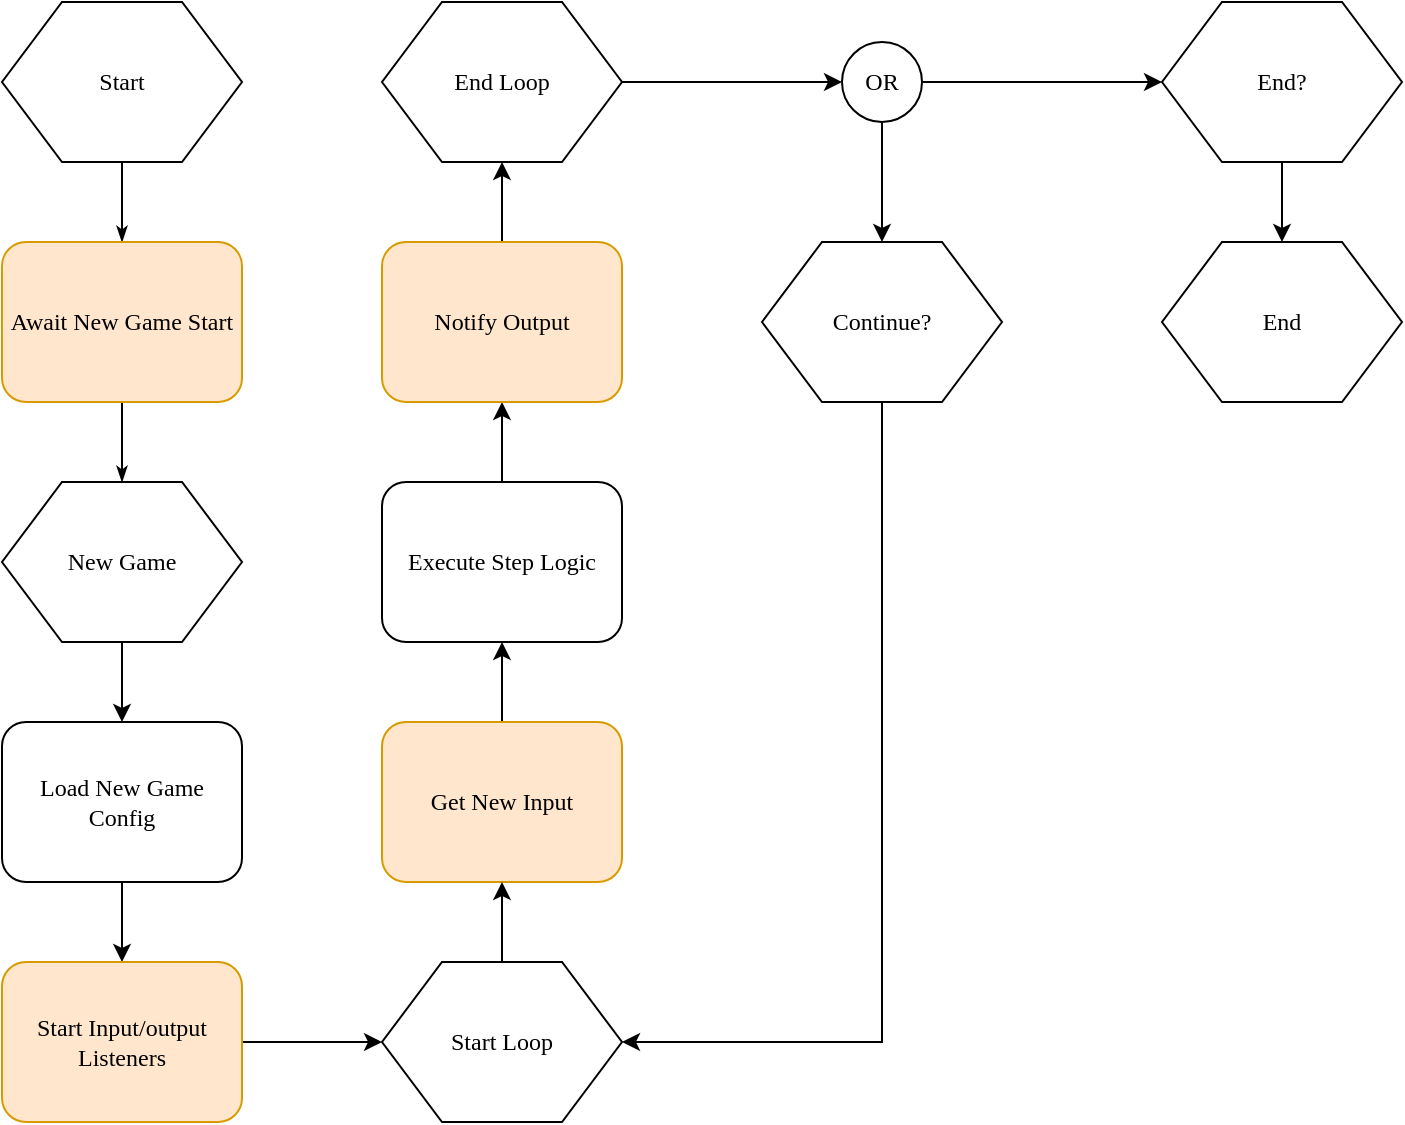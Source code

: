 <mxfile version="14.4.2" type="github">
  <diagram name="Page-1" id="8ce9d11a-91a2-4d17-14d8-a56ed91bf033">
    <mxGraphModel dx="1308" dy="896" grid="1" gridSize="10" guides="1" tooltips="1" connect="1" arrows="1" fold="1" page="1" pageScale="1" pageWidth="1100" pageHeight="850" background="#ffffff" math="0" shadow="0">
      <root>
        <mxCell id="0" />
        <mxCell id="1" parent="0" />
        <mxCell id="17ea667e15c223fc-28" style="edgeStyle=orthogonalEdgeStyle;rounded=1;html=1;labelBackgroundColor=none;startArrow=none;startFill=0;startSize=5;endArrow=classicThin;endFill=1;endSize=5;jettySize=auto;orthogonalLoop=1;strokeWidth=1;fontFamily=Verdana;fontSize=8" parent="1" source="17ea667e15c223fc-1" target="17ea667e15c223fc-2" edge="1">
          <mxGeometry relative="1" as="geometry" />
        </mxCell>
        <mxCell id="17ea667e15c223fc-1" value="Start" style="shape=hexagon;perimeter=hexagonPerimeter;whiteSpace=wrap;html=1;rounded=0;shadow=0;labelBackgroundColor=none;strokeWidth=1;fontFamily=Verdana;fontSize=12;align=center;" parent="1" vertex="1">
          <mxGeometry x="200" y="145" width="120" height="80" as="geometry" />
        </mxCell>
        <mxCell id="17ea667e15c223fc-29" style="edgeStyle=orthogonalEdgeStyle;rounded=1;html=1;labelBackgroundColor=none;startArrow=none;startFill=0;startSize=5;endArrow=classicThin;endFill=1;endSize=5;jettySize=auto;orthogonalLoop=1;strokeWidth=1;fontFamily=Verdana;fontSize=8;entryX=0.5;entryY=0;entryDx=0;entryDy=0;" parent="1" source="17ea667e15c223fc-2" target="17ea667e15c223fc-11" edge="1">
          <mxGeometry relative="1" as="geometry">
            <mxPoint x="260" y="385" as="targetPoint" />
          </mxGeometry>
        </mxCell>
        <mxCell id="17ea667e15c223fc-2" value="Await New Game Start" style="rounded=1;whiteSpace=wrap;html=1;shadow=0;labelBackgroundColor=none;strokeWidth=1;fontFamily=Verdana;fontSize=12;align=center;fillColor=#ffe6cc;strokeColor=#d79b00;" parent="1" vertex="1">
          <mxGeometry x="200" y="265" width="120" height="80" as="geometry" />
        </mxCell>
        <mxCell id="JBzAY3IJUqZfZQGEJmhK-11" value="" style="edgeStyle=orthogonalEdgeStyle;rounded=0;orthogonalLoop=1;jettySize=auto;html=1;" edge="1" parent="1" source="17ea667e15c223fc-11" target="JBzAY3IJUqZfZQGEJmhK-2">
          <mxGeometry relative="1" as="geometry" />
        </mxCell>
        <mxCell id="17ea667e15c223fc-11" value="New Game" style="shape=hexagon;perimeter=hexagonPerimeter;whiteSpace=wrap;html=1;rounded=0;shadow=0;labelBackgroundColor=none;strokeWidth=1;fontFamily=Verdana;fontSize=12;align=center;" parent="1" vertex="1">
          <mxGeometry x="200" y="385" width="120" height="80" as="geometry" />
        </mxCell>
        <mxCell id="JBzAY3IJUqZfZQGEJmhK-19" value="" style="edgeStyle=orthogonalEdgeStyle;rounded=0;orthogonalLoop=1;jettySize=auto;html=1;" edge="1" parent="1" source="17ea667e15c223fc-21" target="JBzAY3IJUqZfZQGEJmhK-9">
          <mxGeometry relative="1" as="geometry" />
        </mxCell>
        <mxCell id="JBzAY3IJUqZfZQGEJmhK-21" style="edgeStyle=orthogonalEdgeStyle;rounded=0;orthogonalLoop=1;jettySize=auto;html=1;" edge="1" parent="1" source="17ea667e15c223fc-21" target="JBzAY3IJUqZfZQGEJmhK-10">
          <mxGeometry relative="1" as="geometry" />
        </mxCell>
        <mxCell id="17ea667e15c223fc-21" value="OR" style="ellipse;whiteSpace=wrap;html=1;rounded=1;shadow=0;labelBackgroundColor=none;strokeWidth=1;fontFamily=Verdana;fontSize=12;align=center;" parent="1" vertex="1">
          <mxGeometry x="620" y="165" width="40" height="40" as="geometry" />
        </mxCell>
        <mxCell id="JBzAY3IJUqZfZQGEJmhK-12" value="" style="edgeStyle=orthogonalEdgeStyle;rounded=0;orthogonalLoop=1;jettySize=auto;html=1;" edge="1" parent="1" source="JBzAY3IJUqZfZQGEJmhK-2" target="JBzAY3IJUqZfZQGEJmhK-3">
          <mxGeometry relative="1" as="geometry" />
        </mxCell>
        <mxCell id="JBzAY3IJUqZfZQGEJmhK-2" value="Load New Game Config" style="rounded=1;whiteSpace=wrap;html=1;shadow=0;labelBackgroundColor=none;strokeWidth=1;fontFamily=Verdana;fontSize=12;align=center;" vertex="1" parent="1">
          <mxGeometry x="200" y="505" width="120" height="80" as="geometry" />
        </mxCell>
        <mxCell id="JBzAY3IJUqZfZQGEJmhK-13" value="" style="edgeStyle=orthogonalEdgeStyle;rounded=0;orthogonalLoop=1;jettySize=auto;html=1;" edge="1" parent="1" source="JBzAY3IJUqZfZQGEJmhK-3" target="JBzAY3IJUqZfZQGEJmhK-8">
          <mxGeometry relative="1" as="geometry" />
        </mxCell>
        <mxCell id="JBzAY3IJUqZfZQGEJmhK-3" value="Start Input/output Listeners" style="rounded=1;whiteSpace=wrap;html=1;shadow=0;labelBackgroundColor=none;strokeWidth=1;fontFamily=Verdana;fontSize=12;align=center;fillColor=#ffe6cc;strokeColor=#d79b00;" vertex="1" parent="1">
          <mxGeometry x="200" y="625" width="120" height="80" as="geometry" />
        </mxCell>
        <mxCell id="JBzAY3IJUqZfZQGEJmhK-18" value="" style="edgeStyle=orthogonalEdgeStyle;rounded=0;orthogonalLoop=1;jettySize=auto;html=1;" edge="1" parent="1" source="JBzAY3IJUqZfZQGEJmhK-4" target="17ea667e15c223fc-21">
          <mxGeometry relative="1" as="geometry" />
        </mxCell>
        <mxCell id="JBzAY3IJUqZfZQGEJmhK-4" value="End Loop" style="shape=hexagon;perimeter=hexagonPerimeter;whiteSpace=wrap;html=1;rounded=0;shadow=0;labelBackgroundColor=none;strokeWidth=1;fontFamily=Verdana;fontSize=12;align=center;" vertex="1" parent="1">
          <mxGeometry x="390" y="145" width="120" height="80" as="geometry" />
        </mxCell>
        <mxCell id="JBzAY3IJUqZfZQGEJmhK-15" value="" style="edgeStyle=orthogonalEdgeStyle;rounded=0;orthogonalLoop=1;jettySize=auto;html=1;" edge="1" parent="1" source="JBzAY3IJUqZfZQGEJmhK-5" target="JBzAY3IJUqZfZQGEJmhK-6">
          <mxGeometry relative="1" as="geometry" />
        </mxCell>
        <mxCell id="JBzAY3IJUqZfZQGEJmhK-5" value="Get New Input" style="rounded=1;whiteSpace=wrap;html=1;shadow=0;labelBackgroundColor=none;strokeWidth=1;fontFamily=Verdana;fontSize=12;align=center;fillColor=#ffe6cc;strokeColor=#d79b00;" vertex="1" parent="1">
          <mxGeometry x="390" y="505" width="120" height="80" as="geometry" />
        </mxCell>
        <mxCell id="JBzAY3IJUqZfZQGEJmhK-16" value="" style="edgeStyle=orthogonalEdgeStyle;rounded=0;orthogonalLoop=1;jettySize=auto;html=1;" edge="1" parent="1" source="JBzAY3IJUqZfZQGEJmhK-6" target="JBzAY3IJUqZfZQGEJmhK-7">
          <mxGeometry relative="1" as="geometry" />
        </mxCell>
        <mxCell id="JBzAY3IJUqZfZQGEJmhK-6" value="Execute Step Logic" style="rounded=1;whiteSpace=wrap;html=1;shadow=0;labelBackgroundColor=none;strokeWidth=1;fontFamily=Verdana;fontSize=12;align=center;" vertex="1" parent="1">
          <mxGeometry x="390" y="385" width="120" height="80" as="geometry" />
        </mxCell>
        <mxCell id="JBzAY3IJUqZfZQGEJmhK-17" value="" style="edgeStyle=orthogonalEdgeStyle;rounded=0;orthogonalLoop=1;jettySize=auto;html=1;" edge="1" parent="1" source="JBzAY3IJUqZfZQGEJmhK-7" target="JBzAY3IJUqZfZQGEJmhK-4">
          <mxGeometry relative="1" as="geometry" />
        </mxCell>
        <mxCell id="JBzAY3IJUqZfZQGEJmhK-7" value="Notify Output" style="rounded=1;whiteSpace=wrap;html=1;shadow=0;labelBackgroundColor=none;strokeWidth=1;fontFamily=Verdana;fontSize=12;align=center;fillColor=#ffe6cc;strokeColor=#d79b00;" vertex="1" parent="1">
          <mxGeometry x="390" y="265" width="120" height="80" as="geometry" />
        </mxCell>
        <mxCell id="JBzAY3IJUqZfZQGEJmhK-14" value="" style="edgeStyle=orthogonalEdgeStyle;rounded=0;orthogonalLoop=1;jettySize=auto;html=1;" edge="1" parent="1" source="JBzAY3IJUqZfZQGEJmhK-8" target="JBzAY3IJUqZfZQGEJmhK-5">
          <mxGeometry relative="1" as="geometry" />
        </mxCell>
        <mxCell id="JBzAY3IJUqZfZQGEJmhK-8" value="Start Loop" style="shape=hexagon;perimeter=hexagonPerimeter;whiteSpace=wrap;html=1;rounded=0;shadow=0;labelBackgroundColor=none;strokeWidth=1;fontFamily=Verdana;fontSize=12;align=center;" vertex="1" parent="1">
          <mxGeometry x="390" y="625" width="120" height="80" as="geometry" />
        </mxCell>
        <mxCell id="JBzAY3IJUqZfZQGEJmhK-20" style="edgeStyle=orthogonalEdgeStyle;rounded=0;orthogonalLoop=1;jettySize=auto;html=1;" edge="1" parent="1" source="JBzAY3IJUqZfZQGEJmhK-9" target="JBzAY3IJUqZfZQGEJmhK-8">
          <mxGeometry relative="1" as="geometry">
            <Array as="points">
              <mxPoint x="640" y="665" />
            </Array>
          </mxGeometry>
        </mxCell>
        <mxCell id="JBzAY3IJUqZfZQGEJmhK-9" value="Continue?" style="shape=hexagon;perimeter=hexagonPerimeter;whiteSpace=wrap;html=1;rounded=0;shadow=0;labelBackgroundColor=none;strokeWidth=1;fontFamily=Verdana;fontSize=12;align=center;" vertex="1" parent="1">
          <mxGeometry x="580" y="265" width="120" height="80" as="geometry" />
        </mxCell>
        <mxCell id="JBzAY3IJUqZfZQGEJmhK-23" value="" style="edgeStyle=orthogonalEdgeStyle;rounded=0;orthogonalLoop=1;jettySize=auto;html=1;" edge="1" parent="1" source="JBzAY3IJUqZfZQGEJmhK-10" target="JBzAY3IJUqZfZQGEJmhK-22">
          <mxGeometry relative="1" as="geometry" />
        </mxCell>
        <mxCell id="JBzAY3IJUqZfZQGEJmhK-10" value="End?" style="shape=hexagon;perimeter=hexagonPerimeter;whiteSpace=wrap;html=1;rounded=0;shadow=0;labelBackgroundColor=none;strokeWidth=1;fontFamily=Verdana;fontSize=12;align=center;" vertex="1" parent="1">
          <mxGeometry x="780" y="145" width="120" height="80" as="geometry" />
        </mxCell>
        <mxCell id="JBzAY3IJUqZfZQGEJmhK-22" value="End" style="shape=hexagon;perimeter=hexagonPerimeter;whiteSpace=wrap;html=1;rounded=0;shadow=0;labelBackgroundColor=none;strokeWidth=1;fontFamily=Verdana;fontSize=12;align=center;" vertex="1" parent="1">
          <mxGeometry x="780" y="265" width="120" height="80" as="geometry" />
        </mxCell>
      </root>
    </mxGraphModel>
  </diagram>
</mxfile>
